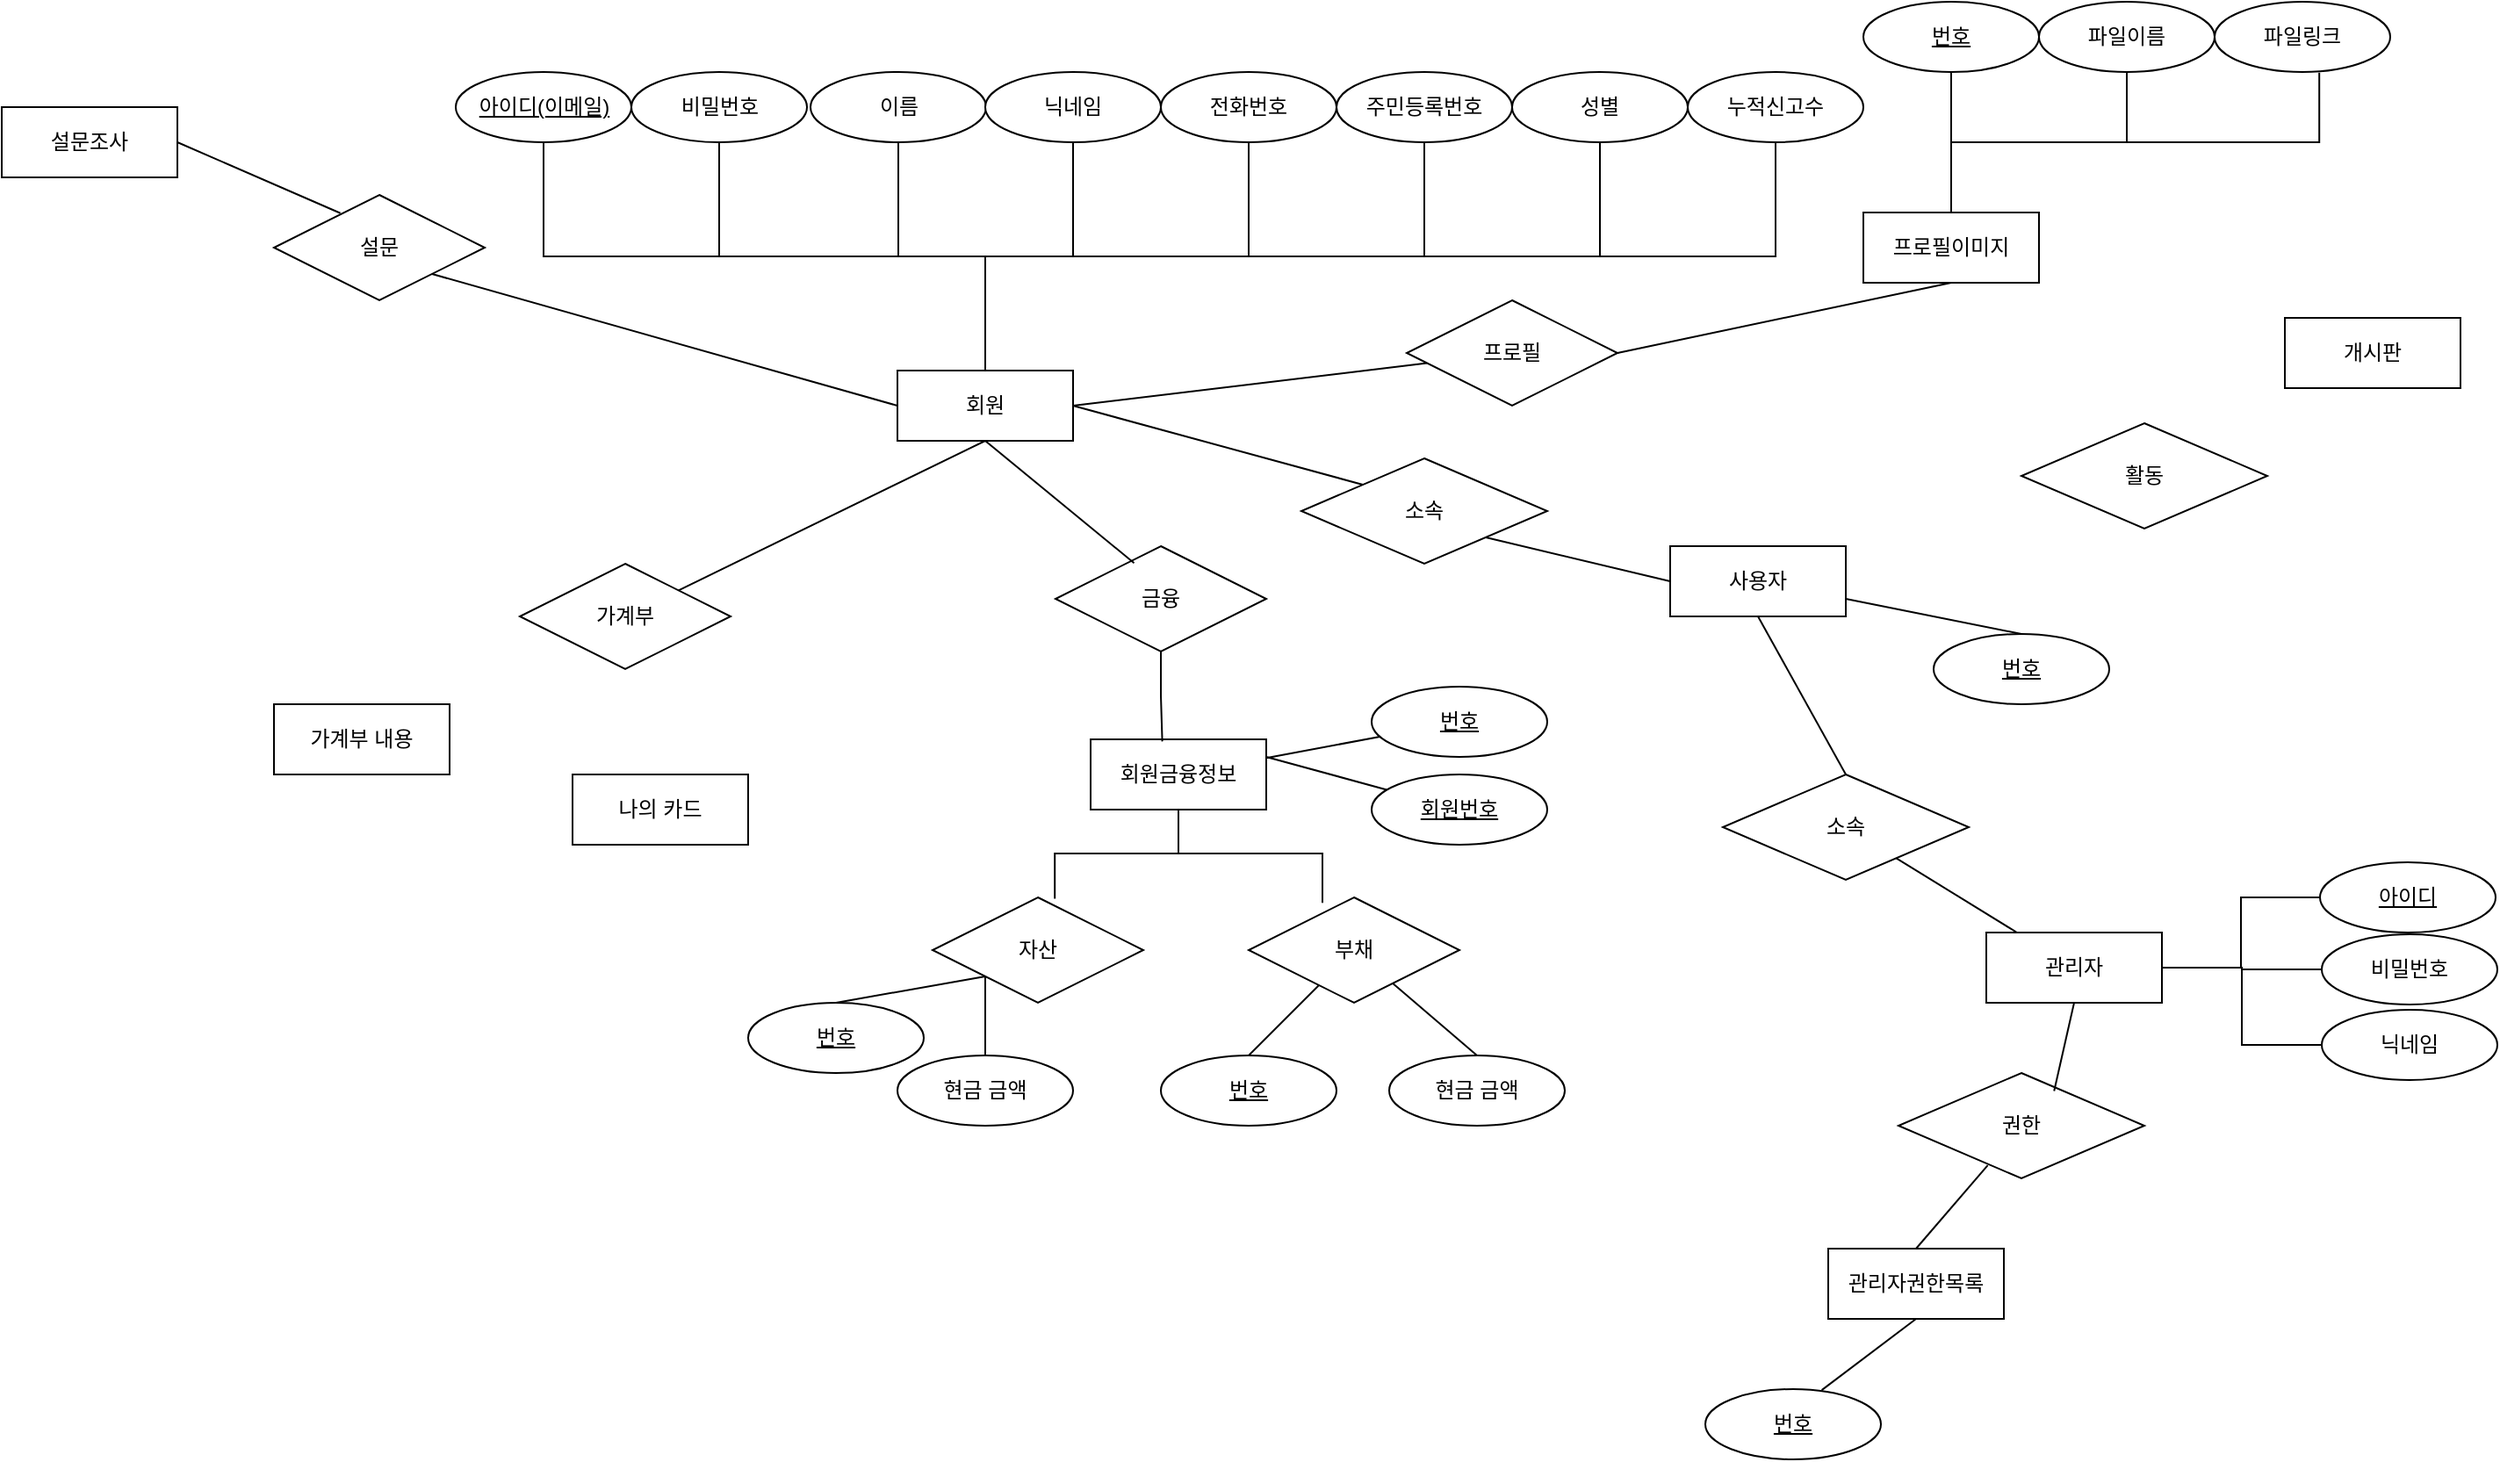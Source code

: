 <mxfile version="24.2.8" type="github">
  <diagram name="페이지-1" id="XmreBOKtrtFxmWQFSsLp">
    <mxGraphModel dx="1510" dy="746" grid="1" gridSize="10" guides="1" tooltips="1" connect="1" arrows="1" fold="1" page="1" pageScale="1" pageWidth="2339" pageHeight="3300" math="0" shadow="0">
      <root>
        <mxCell id="0" />
        <mxCell id="1" parent="0" />
        <mxCell id="qsnuMO_yKsXWb-MRjCls-3" value="비밀번호" style="ellipse;whiteSpace=wrap;html=1;align=center;" parent="1" vertex="1">
          <mxGeometry x="498.5" y="220" width="100" height="40" as="geometry" />
        </mxCell>
        <mxCell id="qsnuMO_yKsXWb-MRjCls-4" value="이름" style="ellipse;whiteSpace=wrap;html=1;align=center;" parent="1" vertex="1">
          <mxGeometry x="600.5" y="220" width="100" height="40" as="geometry" />
        </mxCell>
        <mxCell id="qsnuMO_yKsXWb-MRjCls-5" value="전화번호" style="ellipse;whiteSpace=wrap;html=1;align=center;" parent="1" vertex="1">
          <mxGeometry x="800" y="220" width="100" height="40" as="geometry" />
        </mxCell>
        <mxCell id="qsnuMO_yKsXWb-MRjCls-6" value="아이디(이메일)" style="ellipse;whiteSpace=wrap;html=1;align=center;fontStyle=4;" parent="1" vertex="1">
          <mxGeometry x="398.5" y="220" width="100" height="40" as="geometry" />
        </mxCell>
        <mxCell id="eTc8rmmX70aWHWzYz7bG-1" value="주민등록번호" style="ellipse;whiteSpace=wrap;html=1;align=center;" parent="1" vertex="1">
          <mxGeometry x="900" y="220" width="100" height="40" as="geometry" />
        </mxCell>
        <mxCell id="eTc8rmmX70aWHWzYz7bG-2" value="성별" style="ellipse;whiteSpace=wrap;html=1;align=center;" parent="1" vertex="1">
          <mxGeometry x="1000" y="220" width="100" height="40" as="geometry" />
        </mxCell>
        <mxCell id="eTc8rmmX70aWHWzYz7bG-8" style="edgeStyle=orthogonalEdgeStyle;rounded=0;orthogonalLoop=1;jettySize=auto;html=1;exitX=0.5;exitY=0;exitDx=0;exitDy=0;entryX=0.5;entryY=1;entryDx=0;entryDy=0;endArrow=none;endFill=0;" parent="1" source="eTc8rmmX70aWHWzYz7bG-4" target="qsnuMO_yKsXWb-MRjCls-6" edge="1">
          <mxGeometry relative="1" as="geometry" />
        </mxCell>
        <mxCell id="eTc8rmmX70aWHWzYz7bG-9" style="edgeStyle=orthogonalEdgeStyle;rounded=0;orthogonalLoop=1;jettySize=auto;html=1;exitX=0.5;exitY=0;exitDx=0;exitDy=0;entryX=0.5;entryY=1;entryDx=0;entryDy=0;endArrow=none;endFill=0;" parent="1" source="eTc8rmmX70aWHWzYz7bG-4" target="qsnuMO_yKsXWb-MRjCls-3" edge="1">
          <mxGeometry relative="1" as="geometry" />
        </mxCell>
        <mxCell id="eTc8rmmX70aWHWzYz7bG-10" style="edgeStyle=orthogonalEdgeStyle;rounded=0;orthogonalLoop=1;jettySize=auto;html=1;exitX=0.5;exitY=0;exitDx=0;exitDy=0;entryX=0.5;entryY=1;entryDx=0;entryDy=0;endArrow=none;endFill=0;" parent="1" source="eTc8rmmX70aWHWzYz7bG-4" target="qsnuMO_yKsXWb-MRjCls-4" edge="1">
          <mxGeometry relative="1" as="geometry" />
        </mxCell>
        <mxCell id="eTc8rmmX70aWHWzYz7bG-11" style="edgeStyle=orthogonalEdgeStyle;rounded=0;orthogonalLoop=1;jettySize=auto;html=1;exitX=0.5;exitY=0;exitDx=0;exitDy=0;entryX=0.5;entryY=1;entryDx=0;entryDy=0;endArrow=none;endFill=0;" parent="1" source="eTc8rmmX70aWHWzYz7bG-4" target="qsnuMO_yKsXWb-MRjCls-5" edge="1">
          <mxGeometry relative="1" as="geometry" />
        </mxCell>
        <mxCell id="eTc8rmmX70aWHWzYz7bG-12" style="edgeStyle=orthogonalEdgeStyle;rounded=0;orthogonalLoop=1;jettySize=auto;html=1;exitX=0.5;exitY=0;exitDx=0;exitDy=0;endArrow=none;endFill=0;" parent="1" source="eTc8rmmX70aWHWzYz7bG-4" target="eTc8rmmX70aWHWzYz7bG-1" edge="1">
          <mxGeometry relative="1" as="geometry" />
        </mxCell>
        <mxCell id="eTc8rmmX70aWHWzYz7bG-13" style="edgeStyle=orthogonalEdgeStyle;rounded=0;orthogonalLoop=1;jettySize=auto;html=1;exitX=0.5;exitY=0;exitDx=0;exitDy=0;entryX=0.5;entryY=1;entryDx=0;entryDy=0;endArrow=none;endFill=0;" parent="1" source="eTc8rmmX70aWHWzYz7bG-4" target="eTc8rmmX70aWHWzYz7bG-2" edge="1">
          <mxGeometry relative="1" as="geometry" />
        </mxCell>
        <mxCell id="eTc8rmmX70aWHWzYz7bG-53" style="edgeStyle=orthogonalEdgeStyle;rounded=0;orthogonalLoop=1;jettySize=auto;html=1;exitX=0.5;exitY=0;exitDx=0;exitDy=0;entryX=0.5;entryY=1;entryDx=0;entryDy=0;endArrow=none;endFill=0;" parent="1" source="eTc8rmmX70aWHWzYz7bG-4" target="eTc8rmmX70aWHWzYz7bG-52" edge="1">
          <mxGeometry relative="1" as="geometry" />
        </mxCell>
        <mxCell id="eTc8rmmX70aWHWzYz7bG-55" style="edgeStyle=orthogonalEdgeStyle;rounded=0;orthogonalLoop=1;jettySize=auto;html=1;exitX=0.5;exitY=0;exitDx=0;exitDy=0;entryX=0.5;entryY=1;entryDx=0;entryDy=0;endArrow=none;endFill=0;" parent="1" source="eTc8rmmX70aWHWzYz7bG-4" target="eTc8rmmX70aWHWzYz7bG-54" edge="1">
          <mxGeometry relative="1" as="geometry" />
        </mxCell>
        <mxCell id="eTc8rmmX70aWHWzYz7bG-4" value="회원" style="whiteSpace=wrap;html=1;align=center;" parent="1" vertex="1">
          <mxGeometry x="650" y="390" width="100" height="40" as="geometry" />
        </mxCell>
        <mxCell id="eTc8rmmX70aWHWzYz7bG-5" value="가계부" style="shape=rhombus;perimeter=rhombusPerimeter;whiteSpace=wrap;html=1;align=center;" parent="1" vertex="1">
          <mxGeometry x="435" y="500" width="120" height="60" as="geometry" />
        </mxCell>
        <mxCell id="eTc8rmmX70aWHWzYz7bG-6" value="가계부 내용" style="whiteSpace=wrap;html=1;align=center;" parent="1" vertex="1">
          <mxGeometry x="295" y="580" width="100" height="40" as="geometry" />
        </mxCell>
        <mxCell id="eTc8rmmX70aWHWzYz7bG-14" value="나의 카드" style="whiteSpace=wrap;html=1;align=center;" parent="1" vertex="1">
          <mxGeometry x="465" y="620" width="100" height="40" as="geometry" />
        </mxCell>
        <mxCell id="eTc8rmmX70aWHWzYz7bG-20" value="" style="endArrow=none;html=1;rounded=0;exitX=1;exitY=1;exitDx=0;exitDy=0;entryX=0;entryY=0.5;entryDx=0;entryDy=0;" parent="1" source="eTc8rmmX70aWHWzYz7bG-43" target="eTc8rmmX70aWHWzYz7bG-4" edge="1">
          <mxGeometry relative="1" as="geometry">
            <mxPoint x="410" y="330" as="sourcePoint" />
            <mxPoint x="620" y="370" as="targetPoint" />
          </mxGeometry>
        </mxCell>
        <mxCell id="eTc8rmmX70aWHWzYz7bG-21" value="" style="endArrow=none;html=1;rounded=0;entryX=0.5;entryY=1;entryDx=0;entryDy=0;" parent="1" source="eTc8rmmX70aWHWzYz7bG-5" target="eTc8rmmX70aWHWzYz7bG-4" edge="1">
          <mxGeometry relative="1" as="geometry">
            <mxPoint x="420" y="340" as="sourcePoint" />
            <mxPoint x="660" y="420" as="targetPoint" />
          </mxGeometry>
        </mxCell>
        <mxCell id="eTc8rmmX70aWHWzYz7bG-22" value="사용자" style="whiteSpace=wrap;html=1;" parent="1" vertex="1">
          <mxGeometry x="1090" y="490" width="100" height="40" as="geometry" />
        </mxCell>
        <mxCell id="eTc8rmmX70aWHWzYz7bG-29" value="프로필" style="shape=rhombus;perimeter=rhombusPerimeter;whiteSpace=wrap;html=1;align=center;" parent="1" vertex="1">
          <mxGeometry x="940" y="350" width="120" height="60" as="geometry" />
        </mxCell>
        <mxCell id="eTc8rmmX70aWHWzYz7bG-38" style="edgeStyle=orthogonalEdgeStyle;rounded=0;orthogonalLoop=1;jettySize=auto;html=1;exitX=0.5;exitY=0;exitDx=0;exitDy=0;entryX=0.5;entryY=1;entryDx=0;entryDy=0;endArrow=none;endFill=0;" parent="1" source="eTc8rmmX70aWHWzYz7bG-30" target="eTc8rmmX70aWHWzYz7bG-33" edge="1">
          <mxGeometry relative="1" as="geometry" />
        </mxCell>
        <mxCell id="eTc8rmmX70aWHWzYz7bG-30" value="프로필이미지" style="whiteSpace=wrap;html=1;" parent="1" vertex="1">
          <mxGeometry x="1200" y="300" width="100" height="40" as="geometry" />
        </mxCell>
        <mxCell id="eTc8rmmX70aWHWzYz7bG-32" value="번호" style="ellipse;whiteSpace=wrap;html=1;align=center;fontStyle=4;" parent="1" vertex="1">
          <mxGeometry x="1200" y="180" width="100" height="40" as="geometry" />
        </mxCell>
        <mxCell id="eTc8rmmX70aWHWzYz7bG-33" value="파일이름" style="ellipse;whiteSpace=wrap;html=1;align=center;" parent="1" vertex="1">
          <mxGeometry x="1300" y="180" width="100" height="40" as="geometry" />
        </mxCell>
        <mxCell id="eTc8rmmX70aWHWzYz7bG-34" value="파일링크" style="ellipse;whiteSpace=wrap;html=1;align=center;" parent="1" vertex="1">
          <mxGeometry x="1400" y="180" width="100" height="40" as="geometry" />
        </mxCell>
        <mxCell id="eTc8rmmX70aWHWzYz7bG-37" style="edgeStyle=orthogonalEdgeStyle;rounded=0;orthogonalLoop=1;jettySize=auto;html=1;exitX=0.5;exitY=0;exitDx=0;exitDy=0;endArrow=none;endFill=0;" parent="1" source="eTc8rmmX70aWHWzYz7bG-30" target="eTc8rmmX70aWHWzYz7bG-32" edge="1">
          <mxGeometry relative="1" as="geometry" />
        </mxCell>
        <mxCell id="eTc8rmmX70aWHWzYz7bG-39" style="edgeStyle=orthogonalEdgeStyle;rounded=0;orthogonalLoop=1;jettySize=auto;html=1;exitX=0.5;exitY=0;exitDx=0;exitDy=0;entryX=0.596;entryY=1.01;entryDx=0;entryDy=0;entryPerimeter=0;endArrow=none;endFill=0;" parent="1" source="eTc8rmmX70aWHWzYz7bG-30" target="eTc8rmmX70aWHWzYz7bG-34" edge="1">
          <mxGeometry relative="1" as="geometry" />
        </mxCell>
        <mxCell id="eTc8rmmX70aWHWzYz7bG-40" value="" style="endArrow=none;html=1;rounded=0;entryX=0.5;entryY=1;entryDx=0;entryDy=0;exitX=1;exitY=0.5;exitDx=0;exitDy=0;" parent="1" source="eTc8rmmX70aWHWzYz7bG-29" target="eTc8rmmX70aWHWzYz7bG-30" edge="1">
          <mxGeometry relative="1" as="geometry">
            <mxPoint x="980" y="380" as="sourcePoint" />
            <mxPoint x="1140" y="380" as="targetPoint" />
          </mxGeometry>
        </mxCell>
        <mxCell id="eTc8rmmX70aWHWzYz7bG-41" value="" style="endArrow=none;html=1;rounded=0;exitX=1;exitY=0.5;exitDx=0;exitDy=0;" parent="1" source="eTc8rmmX70aWHWzYz7bG-4" target="eTc8rmmX70aWHWzYz7bG-29" edge="1">
          <mxGeometry relative="1" as="geometry">
            <mxPoint x="980" y="380" as="sourcePoint" />
            <mxPoint x="940" y="390" as="targetPoint" />
          </mxGeometry>
        </mxCell>
        <mxCell id="eTc8rmmX70aWHWzYz7bG-42" value="회원금융정보" style="whiteSpace=wrap;html=1;" parent="1" vertex="1">
          <mxGeometry x="760" y="600" width="100" height="40" as="geometry" />
        </mxCell>
        <mxCell id="eTc8rmmX70aWHWzYz7bG-43" value="설문" style="shape=rhombus;perimeter=rhombusPerimeter;whiteSpace=wrap;html=1;align=center;" parent="1" vertex="1">
          <mxGeometry x="295" y="290" width="120" height="60" as="geometry" />
        </mxCell>
        <mxCell id="eTc8rmmX70aWHWzYz7bG-44" value="설문조사" style="whiteSpace=wrap;html=1;align=center;" parent="1" vertex="1">
          <mxGeometry x="140" y="240" width="100" height="40" as="geometry" />
        </mxCell>
        <mxCell id="eTc8rmmX70aWHWzYz7bG-46" value="" style="endArrow=none;html=1;rounded=0;exitX=1;exitY=0.5;exitDx=0;exitDy=0;entryX=0.315;entryY=0.173;entryDx=0;entryDy=0;entryPerimeter=0;" parent="1" source="eTc8rmmX70aWHWzYz7bG-44" target="eTc8rmmX70aWHWzYz7bG-43" edge="1">
          <mxGeometry relative="1" as="geometry">
            <mxPoint x="210" y="480" as="sourcePoint" />
            <mxPoint x="370" y="480" as="targetPoint" />
          </mxGeometry>
        </mxCell>
        <mxCell id="eTc8rmmX70aWHWzYz7bG-47" value="금융" style="shape=rhombus;perimeter=rhombusPerimeter;whiteSpace=wrap;html=1;align=center;" parent="1" vertex="1">
          <mxGeometry x="740" y="490" width="120" height="60" as="geometry" />
        </mxCell>
        <mxCell id="eTc8rmmX70aWHWzYz7bG-48" style="edgeStyle=orthogonalEdgeStyle;rounded=0;orthogonalLoop=1;jettySize=auto;html=1;exitX=0.5;exitY=1;exitDx=0;exitDy=0;entryX=0.408;entryY=0.03;entryDx=0;entryDy=0;entryPerimeter=0;endArrow=none;endFill=0;" parent="1" source="eTc8rmmX70aWHWzYz7bG-47" target="eTc8rmmX70aWHWzYz7bG-42" edge="1">
          <mxGeometry relative="1" as="geometry" />
        </mxCell>
        <mxCell id="eTc8rmmX70aWHWzYz7bG-50" value="" style="endArrow=none;html=1;rounded=0;entryX=0.373;entryY=0.16;entryDx=0;entryDy=0;entryPerimeter=0;" parent="1" target="eTc8rmmX70aWHWzYz7bG-47" edge="1">
          <mxGeometry relative="1" as="geometry">
            <mxPoint x="700" y="430" as="sourcePoint" />
            <mxPoint x="820" y="480" as="targetPoint" />
          </mxGeometry>
        </mxCell>
        <mxCell id="eTc8rmmX70aWHWzYz7bG-51" value="번호" style="ellipse;whiteSpace=wrap;html=1;align=center;fontStyle=4;" parent="1" vertex="1">
          <mxGeometry x="920" y="570" width="100" height="40" as="geometry" />
        </mxCell>
        <mxCell id="eTc8rmmX70aWHWzYz7bG-52" value="닉네임" style="ellipse;whiteSpace=wrap;html=1;align=center;" parent="1" vertex="1">
          <mxGeometry x="700" y="220" width="100" height="40" as="geometry" />
        </mxCell>
        <mxCell id="eTc8rmmX70aWHWzYz7bG-54" value="누적신고수" style="ellipse;whiteSpace=wrap;html=1;align=center;" parent="1" vertex="1">
          <mxGeometry x="1100" y="220" width="100" height="40" as="geometry" />
        </mxCell>
        <mxCell id="eTc8rmmX70aWHWzYz7bG-56" value="번호" style="ellipse;whiteSpace=wrap;html=1;align=center;fontStyle=4;" parent="1" vertex="1">
          <mxGeometry x="1240" y="540" width="100" height="40" as="geometry" />
        </mxCell>
        <mxCell id="eTc8rmmX70aWHWzYz7bG-58" value="" style="endArrow=none;html=1;rounded=0;exitX=1;exitY=0.75;exitDx=0;exitDy=0;entryX=0.5;entryY=0;entryDx=0;entryDy=0;" parent="1" source="eTc8rmmX70aWHWzYz7bG-22" target="eTc8rmmX70aWHWzYz7bG-56" edge="1">
          <mxGeometry relative="1" as="geometry">
            <mxPoint x="1060" y="514" as="sourcePoint" />
            <mxPoint x="1262" y="490" as="targetPoint" />
          </mxGeometry>
        </mxCell>
        <mxCell id="eTc8rmmX70aWHWzYz7bG-59" value="부채" style="shape=rhombus;perimeter=rhombusPerimeter;whiteSpace=wrap;html=1;align=center;" parent="1" vertex="1">
          <mxGeometry x="850" y="690" width="120" height="60" as="geometry" />
        </mxCell>
        <mxCell id="eTc8rmmX70aWHWzYz7bG-60" style="edgeStyle=orthogonalEdgeStyle;rounded=0;orthogonalLoop=1;jettySize=auto;html=1;exitX=0.5;exitY=1;exitDx=0;exitDy=0;entryX=0.35;entryY=0.053;entryDx=0;entryDy=0;entryPerimeter=0;endArrow=none;endFill=0;" parent="1" source="eTc8rmmX70aWHWzYz7bG-42" target="eTc8rmmX70aWHWzYz7bG-59" edge="1">
          <mxGeometry relative="1" as="geometry" />
        </mxCell>
        <mxCell id="eTc8rmmX70aWHWzYz7bG-61" value="번호" style="ellipse;whiteSpace=wrap;html=1;align=center;fontStyle=4;" parent="1" vertex="1">
          <mxGeometry x="800" y="780" width="100" height="40" as="geometry" />
        </mxCell>
        <mxCell id="eTc8rmmX70aWHWzYz7bG-62" value="현금 금액" style="ellipse;whiteSpace=wrap;html=1;align=center;" parent="1" vertex="1">
          <mxGeometry x="930" y="780" width="100" height="40" as="geometry" />
        </mxCell>
        <mxCell id="eTc8rmmX70aWHWzYz7bG-65" value="" style="endArrow=none;html=1;rounded=0;exitX=0.5;exitY=0;exitDx=0;exitDy=0;" parent="1" source="eTc8rmmX70aWHWzYz7bG-61" target="eTc8rmmX70aWHWzYz7bG-59" edge="1">
          <mxGeometry relative="1" as="geometry">
            <mxPoint x="780" y="680" as="sourcePoint" />
            <mxPoint x="940" y="680" as="targetPoint" />
            <Array as="points">
              <mxPoint x="880" y="750" />
            </Array>
          </mxGeometry>
        </mxCell>
        <mxCell id="eTc8rmmX70aWHWzYz7bG-66" value="" style="endArrow=none;html=1;rounded=0;exitX=0.5;exitY=0;exitDx=0;exitDy=0;" parent="1" source="eTc8rmmX70aWHWzYz7bG-62" target="eTc8rmmX70aWHWzYz7bG-59" edge="1">
          <mxGeometry relative="1" as="geometry">
            <mxPoint x="880" y="780" as="sourcePoint" />
            <mxPoint x="903" y="751" as="targetPoint" />
          </mxGeometry>
        </mxCell>
        <mxCell id="eTc8rmmX70aWHWzYz7bG-67" value="자산" style="shape=rhombus;perimeter=rhombusPerimeter;whiteSpace=wrap;html=1;align=center;" parent="1" vertex="1">
          <mxGeometry x="670" y="690" width="120" height="60" as="geometry" />
        </mxCell>
        <mxCell id="eTc8rmmX70aWHWzYz7bG-68" value="번호" style="ellipse;whiteSpace=wrap;html=1;align=center;fontStyle=4;" parent="1" vertex="1">
          <mxGeometry x="565" y="750" width="100" height="40" as="geometry" />
        </mxCell>
        <mxCell id="eTc8rmmX70aWHWzYz7bG-69" value="현금 금액" style="ellipse;whiteSpace=wrap;html=1;align=center;" parent="1" vertex="1">
          <mxGeometry x="650" y="780" width="100" height="40" as="geometry" />
        </mxCell>
        <mxCell id="eTc8rmmX70aWHWzYz7bG-72" value="" style="endArrow=none;html=1;rounded=0;entryX=0;entryY=1;entryDx=0;entryDy=0;exitX=0.5;exitY=0;exitDx=0;exitDy=0;" parent="1" source="eTc8rmmX70aWHWzYz7bG-68" target="eTc8rmmX70aWHWzYz7bG-67" edge="1">
          <mxGeometry relative="1" as="geometry">
            <mxPoint x="535" y="525" as="sourcePoint" />
            <mxPoint x="710" y="440" as="targetPoint" />
          </mxGeometry>
        </mxCell>
        <mxCell id="eTc8rmmX70aWHWzYz7bG-74" value="" style="endArrow=none;html=1;rounded=0;entryX=0;entryY=1;entryDx=0;entryDy=0;exitX=0.5;exitY=0;exitDx=0;exitDy=0;" parent="1" source="eTc8rmmX70aWHWzYz7bG-69" target="eTc8rmmX70aWHWzYz7bG-67" edge="1">
          <mxGeometry relative="1" as="geometry">
            <mxPoint x="625" y="760" as="sourcePoint" />
            <mxPoint x="720" y="745" as="targetPoint" />
          </mxGeometry>
        </mxCell>
        <mxCell id="eTc8rmmX70aWHWzYz7bG-75" style="edgeStyle=orthogonalEdgeStyle;rounded=0;orthogonalLoop=1;jettySize=auto;html=1;exitX=0.5;exitY=1;exitDx=0;exitDy=0;entryX=0.58;entryY=0.013;entryDx=0;entryDy=0;entryPerimeter=0;endArrow=none;endFill=0;" parent="1" source="eTc8rmmX70aWHWzYz7bG-42" target="eTc8rmmX70aWHWzYz7bG-67" edge="1">
          <mxGeometry relative="1" as="geometry" />
        </mxCell>
        <mxCell id="eTc8rmmX70aWHWzYz7bG-77" value="" style="endArrow=none;html=1;rounded=0;" parent="1" source="eTc8rmmX70aWHWzYz7bG-42" target="eTc8rmmX70aWHWzYz7bG-51" edge="1">
          <mxGeometry relative="1" as="geometry">
            <mxPoint x="510" y="680" as="sourcePoint" />
            <mxPoint x="670" y="680" as="targetPoint" />
          </mxGeometry>
        </mxCell>
        <mxCell id="eTc8rmmX70aWHWzYz7bG-78" value="회원번호" style="ellipse;whiteSpace=wrap;html=1;align=center;fontStyle=4;" parent="1" vertex="1">
          <mxGeometry x="920" y="620" width="100" height="40" as="geometry" />
        </mxCell>
        <mxCell id="eTc8rmmX70aWHWzYz7bG-79" value="" style="endArrow=none;html=1;rounded=0;exitX=1;exitY=0.25;exitDx=0;exitDy=0;" parent="1" source="eTc8rmmX70aWHWzYz7bG-42" target="eTc8rmmX70aWHWzYz7bG-78" edge="1">
          <mxGeometry relative="1" as="geometry">
            <mxPoint x="870" y="621" as="sourcePoint" />
            <mxPoint x="935" y="608" as="targetPoint" />
          </mxGeometry>
        </mxCell>
        <mxCell id="5KhA2xYxuPLDUMnkAG5v-3" value="소속" style="shape=rhombus;perimeter=rhombusPerimeter;whiteSpace=wrap;html=1;align=center;" vertex="1" parent="1">
          <mxGeometry x="880" y="440" width="140" height="60" as="geometry" />
        </mxCell>
        <mxCell id="5KhA2xYxuPLDUMnkAG5v-5" value="" style="endArrow=none;html=1;rounded=0;exitX=1;exitY=0.5;exitDx=0;exitDy=0;entryX=0;entryY=0;entryDx=0;entryDy=0;" edge="1" parent="1" source="eTc8rmmX70aWHWzYz7bG-4" target="5KhA2xYxuPLDUMnkAG5v-3">
          <mxGeometry relative="1" as="geometry">
            <mxPoint x="760" y="420" as="sourcePoint" />
            <mxPoint x="962" y="396" as="targetPoint" />
          </mxGeometry>
        </mxCell>
        <mxCell id="5KhA2xYxuPLDUMnkAG5v-6" value="" style="endArrow=none;html=1;rounded=0;exitX=1;exitY=1;exitDx=0;exitDy=0;entryX=0;entryY=0.5;entryDx=0;entryDy=0;" edge="1" parent="1" source="5KhA2xYxuPLDUMnkAG5v-3" target="eTc8rmmX70aWHWzYz7bG-22">
          <mxGeometry relative="1" as="geometry">
            <mxPoint x="990" y="485" as="sourcePoint" />
            <mxPoint x="1155" y="530" as="targetPoint" />
          </mxGeometry>
        </mxCell>
        <mxCell id="5KhA2xYxuPLDUMnkAG5v-7" value="소속" style="shape=rhombus;perimeter=rhombusPerimeter;whiteSpace=wrap;html=1;align=center;" vertex="1" parent="1">
          <mxGeometry x="1120" y="620" width="140" height="60" as="geometry" />
        </mxCell>
        <mxCell id="5KhA2xYxuPLDUMnkAG5v-8" value="" style="endArrow=none;html=1;rounded=0;exitX=0.5;exitY=1;exitDx=0;exitDy=0;entryX=0.5;entryY=0;entryDx=0;entryDy=0;" edge="1" parent="1" source="eTc8rmmX70aWHWzYz7bG-22" target="5KhA2xYxuPLDUMnkAG5v-7">
          <mxGeometry relative="1" as="geometry">
            <mxPoint x="720" y="610" as="sourcePoint" />
            <mxPoint x="880" y="610" as="targetPoint" />
          </mxGeometry>
        </mxCell>
        <mxCell id="5KhA2xYxuPLDUMnkAG5v-19" style="edgeStyle=orthogonalEdgeStyle;rounded=0;orthogonalLoop=1;jettySize=auto;html=1;exitX=1;exitY=0.5;exitDx=0;exitDy=0;entryX=0;entryY=0.5;entryDx=0;entryDy=0;endArrow=none;endFill=0;" edge="1" parent="1" source="5KhA2xYxuPLDUMnkAG5v-9" target="5KhA2xYxuPLDUMnkAG5v-15">
          <mxGeometry relative="1" as="geometry" />
        </mxCell>
        <mxCell id="5KhA2xYxuPLDUMnkAG5v-20" style="edgeStyle=orthogonalEdgeStyle;rounded=0;orthogonalLoop=1;jettySize=auto;html=1;exitX=1;exitY=0.5;exitDx=0;exitDy=0;entryX=0;entryY=0.5;entryDx=0;entryDy=0;endArrow=none;endFill=0;" edge="1" parent="1" source="5KhA2xYxuPLDUMnkAG5v-9" target="5KhA2xYxuPLDUMnkAG5v-16">
          <mxGeometry relative="1" as="geometry" />
        </mxCell>
        <mxCell id="5KhA2xYxuPLDUMnkAG5v-23" style="edgeStyle=orthogonalEdgeStyle;rounded=0;orthogonalLoop=1;jettySize=auto;html=1;exitX=1;exitY=0.5;exitDx=0;exitDy=0;entryX=0;entryY=0.5;entryDx=0;entryDy=0;endArrow=none;endFill=0;" edge="1" parent="1" source="5KhA2xYxuPLDUMnkAG5v-9" target="5KhA2xYxuPLDUMnkAG5v-17">
          <mxGeometry relative="1" as="geometry" />
        </mxCell>
        <mxCell id="5KhA2xYxuPLDUMnkAG5v-9" value="관리자" style="whiteSpace=wrap;html=1;align=center;" vertex="1" parent="1">
          <mxGeometry x="1270" y="710" width="100" height="40" as="geometry" />
        </mxCell>
        <mxCell id="5KhA2xYxuPLDUMnkAG5v-11" value="" style="endArrow=none;html=1;rounded=0;" edge="1" parent="1" source="5KhA2xYxuPLDUMnkAG5v-7" target="5KhA2xYxuPLDUMnkAG5v-9">
          <mxGeometry relative="1" as="geometry">
            <mxPoint x="995" y="495" as="sourcePoint" />
            <mxPoint x="1100" y="520" as="targetPoint" />
          </mxGeometry>
        </mxCell>
        <mxCell id="5KhA2xYxuPLDUMnkAG5v-12" value="권한" style="shape=rhombus;perimeter=rhombusPerimeter;whiteSpace=wrap;html=1;align=center;" vertex="1" parent="1">
          <mxGeometry x="1220" y="790" width="140" height="60" as="geometry" />
        </mxCell>
        <mxCell id="5KhA2xYxuPLDUMnkAG5v-13" value="관리자권한목록" style="whiteSpace=wrap;html=1;align=center;" vertex="1" parent="1">
          <mxGeometry x="1180" y="890" width="100" height="40" as="geometry" />
        </mxCell>
        <mxCell id="5KhA2xYxuPLDUMnkAG5v-14" value="번호" style="ellipse;whiteSpace=wrap;html=1;align=center;fontStyle=4;" vertex="1" parent="1">
          <mxGeometry x="1110" y="970" width="100" height="40" as="geometry" />
        </mxCell>
        <mxCell id="5KhA2xYxuPLDUMnkAG5v-15" value="아이디" style="ellipse;whiteSpace=wrap;html=1;align=center;fontStyle=4;" vertex="1" parent="1">
          <mxGeometry x="1460" y="670" width="100" height="40" as="geometry" />
        </mxCell>
        <mxCell id="5KhA2xYxuPLDUMnkAG5v-16" value="비밀번호" style="ellipse;whiteSpace=wrap;html=1;align=center;" vertex="1" parent="1">
          <mxGeometry x="1461" y="711" width="100" height="40" as="geometry" />
        </mxCell>
        <mxCell id="5KhA2xYxuPLDUMnkAG5v-17" value="닉네임" style="ellipse;whiteSpace=wrap;html=1;align=center;" vertex="1" parent="1">
          <mxGeometry x="1461" y="754" width="100" height="40" as="geometry" />
        </mxCell>
        <mxCell id="5KhA2xYxuPLDUMnkAG5v-22" style="edgeStyle=orthogonalEdgeStyle;rounded=0;orthogonalLoop=1;jettySize=auto;html=1;exitX=0.5;exitY=1;exitDx=0;exitDy=0;" edge="1" parent="1" source="5KhA2xYxuPLDUMnkAG5v-17" target="5KhA2xYxuPLDUMnkAG5v-17">
          <mxGeometry relative="1" as="geometry" />
        </mxCell>
        <mxCell id="5KhA2xYxuPLDUMnkAG5v-27" value="" style="endArrow=none;html=1;rounded=0;entryX=0.5;entryY=1;entryDx=0;entryDy=0;exitX=0.633;exitY=0.171;exitDx=0;exitDy=0;exitPerimeter=0;" edge="1" parent="1" source="5KhA2xYxuPLDUMnkAG5v-12" target="5KhA2xYxuPLDUMnkAG5v-9">
          <mxGeometry relative="1" as="geometry">
            <mxPoint x="720" y="750" as="sourcePoint" />
            <mxPoint x="880" y="750" as="targetPoint" />
          </mxGeometry>
        </mxCell>
        <mxCell id="5KhA2xYxuPLDUMnkAG5v-28" value="" style="endArrow=none;html=1;rounded=0;entryX=0.363;entryY=0.876;entryDx=0;entryDy=0;exitX=0.5;exitY=0;exitDx=0;exitDy=0;entryPerimeter=0;" edge="1" parent="1" source="5KhA2xYxuPLDUMnkAG5v-13" target="5KhA2xYxuPLDUMnkAG5v-12">
          <mxGeometry relative="1" as="geometry">
            <mxPoint x="1319" y="810" as="sourcePoint" />
            <mxPoint x="1330" y="760" as="targetPoint" />
          </mxGeometry>
        </mxCell>
        <mxCell id="5KhA2xYxuPLDUMnkAG5v-29" value="" style="endArrow=none;html=1;rounded=0;entryX=0.5;entryY=1;entryDx=0;entryDy=0;exitX=0.663;exitY=0.014;exitDx=0;exitDy=0;exitPerimeter=0;" edge="1" parent="1" source="5KhA2xYxuPLDUMnkAG5v-14" target="5KhA2xYxuPLDUMnkAG5v-13">
          <mxGeometry relative="1" as="geometry">
            <mxPoint x="1150" y="1000" as="sourcePoint" />
            <mxPoint x="1310" y="1000" as="targetPoint" />
          </mxGeometry>
        </mxCell>
        <mxCell id="5KhA2xYxuPLDUMnkAG5v-31" value="활동" style="shape=rhombus;perimeter=rhombusPerimeter;whiteSpace=wrap;html=1;align=center;" vertex="1" parent="1">
          <mxGeometry x="1290" y="420" width="140" height="60" as="geometry" />
        </mxCell>
        <mxCell id="5KhA2xYxuPLDUMnkAG5v-32" value="개시판" style="whiteSpace=wrap;html=1;align=center;" vertex="1" parent="1">
          <mxGeometry x="1440" y="360" width="100" height="40" as="geometry" />
        </mxCell>
      </root>
    </mxGraphModel>
  </diagram>
</mxfile>
